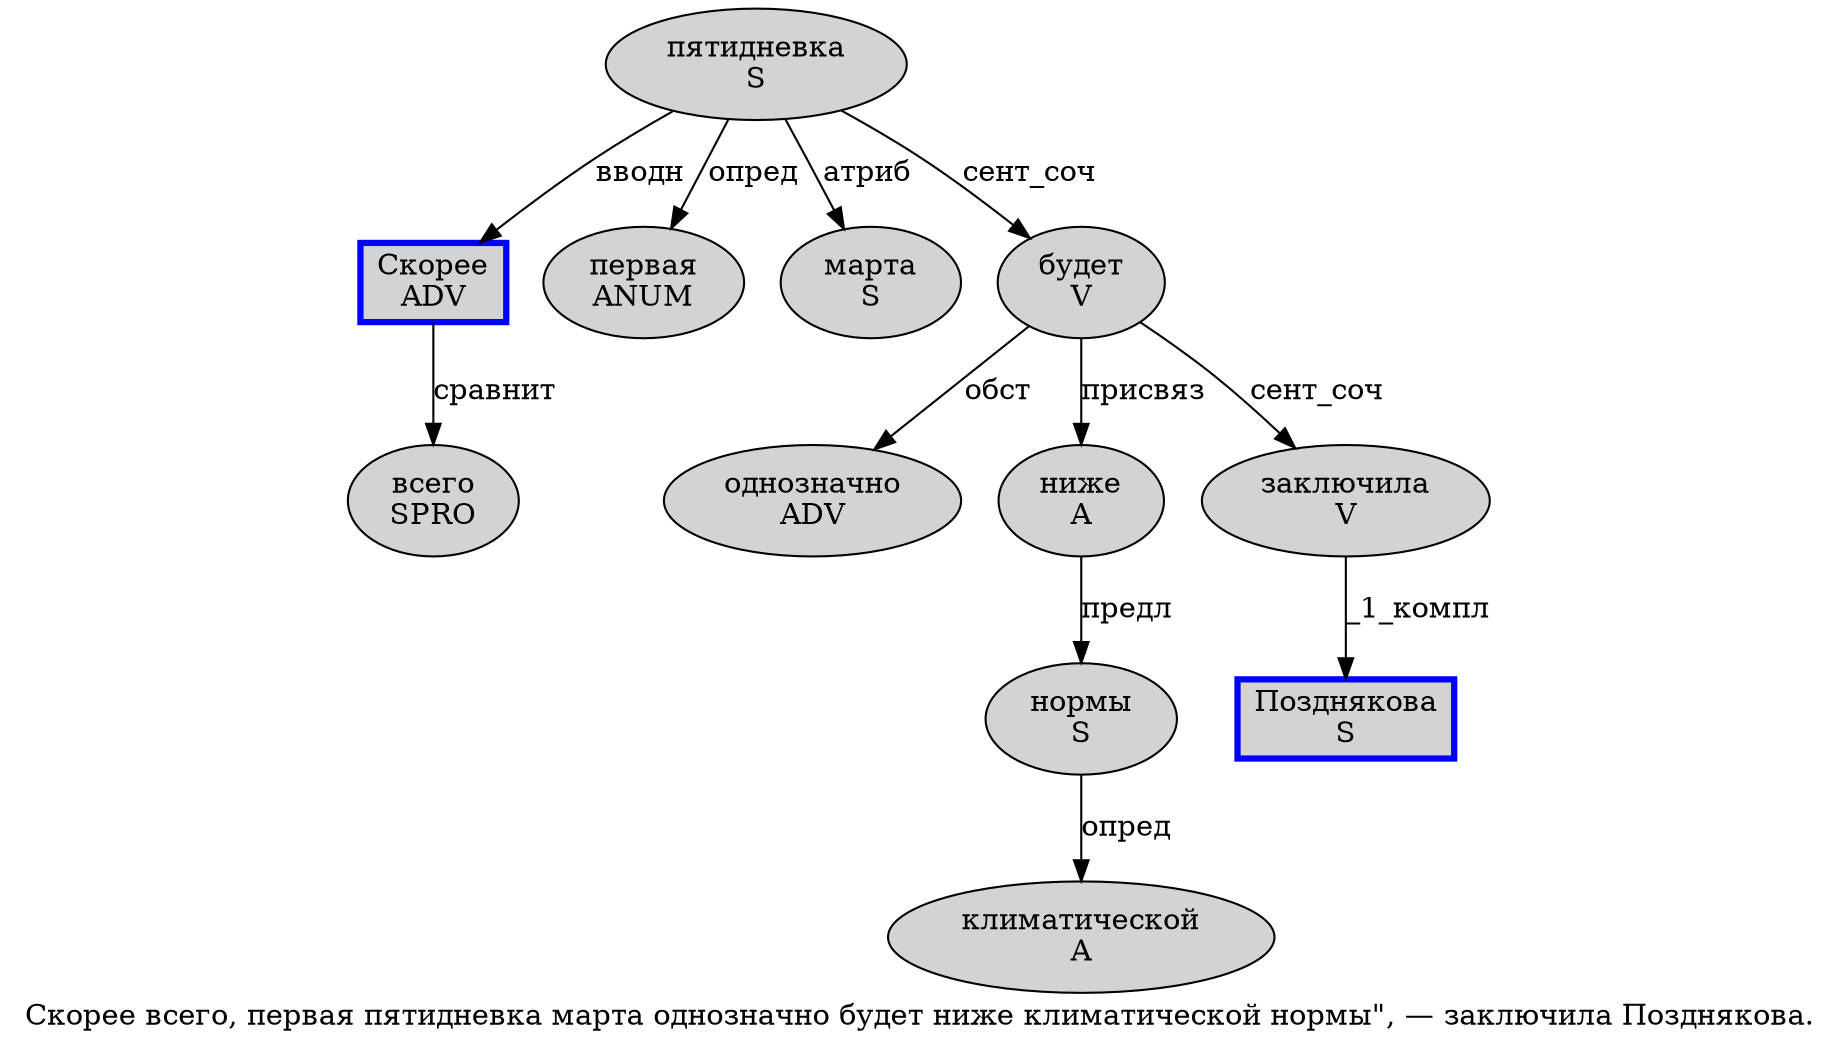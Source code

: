 digraph SENTENCE_23 {
	graph [label="Скорее всего, первая пятидневка марта однозначно будет ниже климатической нормы\", — заключила Позднякова."]
	node [style=filled]
		0 [label="Скорее
ADV" color=blue fillcolor=lightgray penwidth=3 shape=box]
		1 [label="всего
SPRO" color="" fillcolor=lightgray penwidth=1 shape=ellipse]
		3 [label="первая
ANUM" color="" fillcolor=lightgray penwidth=1 shape=ellipse]
		4 [label="пятидневка
S" color="" fillcolor=lightgray penwidth=1 shape=ellipse]
		5 [label="марта
S" color="" fillcolor=lightgray penwidth=1 shape=ellipse]
		6 [label="однозначно
ADV" color="" fillcolor=lightgray penwidth=1 shape=ellipse]
		7 [label="будет
V" color="" fillcolor=lightgray penwidth=1 shape=ellipse]
		8 [label="ниже
A" color="" fillcolor=lightgray penwidth=1 shape=ellipse]
		9 [label="климатической
A" color="" fillcolor=lightgray penwidth=1 shape=ellipse]
		10 [label="нормы
S" color="" fillcolor=lightgray penwidth=1 shape=ellipse]
		14 [label="заключила
V" color="" fillcolor=lightgray penwidth=1 shape=ellipse]
		15 [label="Позднякова
S" color=blue fillcolor=lightgray penwidth=3 shape=box]
			8 -> 10 [label="предл"]
			4 -> 0 [label="вводн"]
			4 -> 3 [label="опред"]
			4 -> 5 [label="атриб"]
			4 -> 7 [label="сент_соч"]
			14 -> 15 [label="_1_компл"]
			0 -> 1 [label="сравнит"]
			7 -> 6 [label="обст"]
			7 -> 8 [label="присвяз"]
			7 -> 14 [label="сент_соч"]
			10 -> 9 [label="опред"]
}